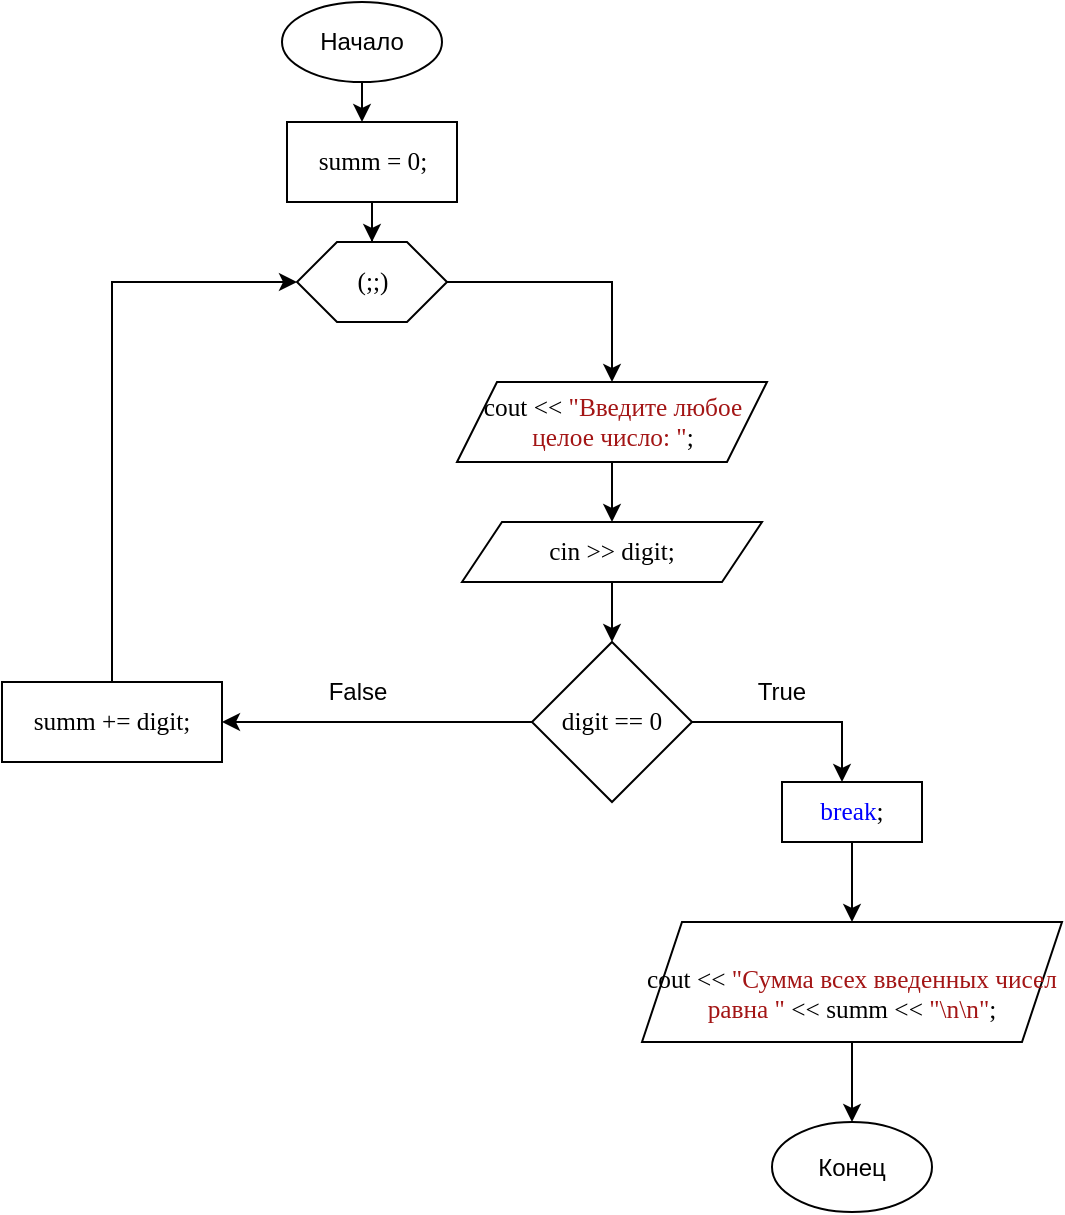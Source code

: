<mxfile version="16.0.0" type="github">
  <diagram name="Page-1" id="edf60f1a-56cd-e834-aa8a-f176f3a09ee4">
    <mxGraphModel dx="700" dy="1602" grid="1" gridSize="10" guides="1" tooltips="1" connect="1" arrows="1" fold="1" page="1" pageScale="1" pageWidth="1100" pageHeight="850" background="none" math="0" shadow="0">
      <root>
        <mxCell id="0" />
        <mxCell id="1" parent="0" />
        <mxCell id="CdQknOJhZPA8RuenyE7Q-14" value="" style="edgeStyle=orthogonalEdgeStyle;rounded=0;orthogonalLoop=1;jettySize=auto;html=1;" edge="1" parent="1" source="CdQknOJhZPA8RuenyE7Q-1">
          <mxGeometry relative="1" as="geometry">
            <mxPoint x="700" y="-740" as="targetPoint" />
          </mxGeometry>
        </mxCell>
        <mxCell id="CdQknOJhZPA8RuenyE7Q-1" value="Начало" style="ellipse;whiteSpace=wrap;html=1;" vertex="1" parent="1">
          <mxGeometry x="660" y="-800" width="80" height="40" as="geometry" />
        </mxCell>
        <mxCell id="CdQknOJhZPA8RuenyE7Q-15" value="" style="edgeStyle=orthogonalEdgeStyle;rounded=0;orthogonalLoop=1;jettySize=auto;html=1;" edge="1" parent="1" source="CdQknOJhZPA8RuenyE7Q-2" target="CdQknOJhZPA8RuenyE7Q-12">
          <mxGeometry relative="1" as="geometry" />
        </mxCell>
        <mxCell id="CdQknOJhZPA8RuenyE7Q-2" value="&lt;span lang=&quot;EN-US&quot; style=&quot;font-size: 9.5pt ; line-height: 107% ; font-family: &amp;#34;consolas&amp;#34; ; color: black&quot;&gt;summ = 0;&lt;/span&gt;" style="rounded=0;whiteSpace=wrap;html=1;" vertex="1" parent="1">
          <mxGeometry x="662.5" y="-740" width="85" height="40" as="geometry" />
        </mxCell>
        <mxCell id="CdQknOJhZPA8RuenyE7Q-18" value="" style="edgeStyle=orthogonalEdgeStyle;rounded=0;orthogonalLoop=1;jettySize=auto;html=1;" edge="1" parent="1" source="CdQknOJhZPA8RuenyE7Q-6" target="CdQknOJhZPA8RuenyE7Q-8">
          <mxGeometry relative="1" as="geometry" />
        </mxCell>
        <mxCell id="CdQknOJhZPA8RuenyE7Q-6" value="&lt;span lang=&quot;EN-US&quot; style=&quot;font-size: 9.5pt ; line-height: 107% ; font-family: &amp;#34;consolas&amp;#34;&quot;&gt;cin &amp;gt;&amp;gt; digit;&lt;/span&gt;" style="shape=parallelogram;perimeter=parallelogramPerimeter;whiteSpace=wrap;html=1;fixedSize=1;" vertex="1" parent="1">
          <mxGeometry x="750" y="-540" width="150" height="30" as="geometry" />
        </mxCell>
        <mxCell id="CdQknOJhZPA8RuenyE7Q-17" value="" style="edgeStyle=orthogonalEdgeStyle;rounded=0;orthogonalLoop=1;jettySize=auto;html=1;entryX=0.5;entryY=0;entryDx=0;entryDy=0;" edge="1" parent="1" source="CdQknOJhZPA8RuenyE7Q-7" target="CdQknOJhZPA8RuenyE7Q-6">
          <mxGeometry relative="1" as="geometry" />
        </mxCell>
        <mxCell id="CdQknOJhZPA8RuenyE7Q-7" value="&lt;span style=&quot;font-size: 9.5pt ; line-height: 107% ; font-family: &amp;#34;consolas&amp;#34; ; color: black&quot;&gt;cout &amp;lt;&amp;lt; &lt;/span&gt;&lt;span style=&quot;font-size: 9.5pt ; line-height: 107% ; font-family: &amp;#34;consolas&amp;#34; ; color: #a31515&quot;&gt;&quot;Введите любое целое число: &quot;&lt;/span&gt;&lt;span style=&quot;font-size: 9.5pt ; line-height: 107% ; font-family: &amp;#34;consolas&amp;#34; ; color: black&quot;&gt;;&lt;/span&gt;" style="shape=parallelogram;perimeter=parallelogramPerimeter;whiteSpace=wrap;html=1;fixedSize=1;" vertex="1" parent="1">
          <mxGeometry x="747.5" y="-610" width="155" height="40" as="geometry" />
        </mxCell>
        <mxCell id="CdQknOJhZPA8RuenyE7Q-19" value="" style="edgeStyle=orthogonalEdgeStyle;rounded=0;orthogonalLoop=1;jettySize=auto;html=1;" edge="1" parent="1" source="CdQknOJhZPA8RuenyE7Q-8" target="CdQknOJhZPA8RuenyE7Q-9">
          <mxGeometry relative="1" as="geometry">
            <Array as="points">
              <mxPoint x="940" y="-440" />
            </Array>
          </mxGeometry>
        </mxCell>
        <mxCell id="CdQknOJhZPA8RuenyE7Q-23" value="" style="edgeStyle=orthogonalEdgeStyle;rounded=0;orthogonalLoop=1;jettySize=auto;html=1;" edge="1" parent="1" source="CdQknOJhZPA8RuenyE7Q-8" target="CdQknOJhZPA8RuenyE7Q-11">
          <mxGeometry relative="1" as="geometry" />
        </mxCell>
        <mxCell id="CdQknOJhZPA8RuenyE7Q-8" value="&lt;span lang=&quot;EN-US&quot; style=&quot;font-size: 9.5pt ; line-height: 107% ; font-family: &amp;#34;consolas&amp;#34;&quot;&gt;digit == 0&lt;/span&gt;" style="rhombus;whiteSpace=wrap;html=1;" vertex="1" parent="1">
          <mxGeometry x="785" y="-480" width="80" height="80" as="geometry" />
        </mxCell>
        <mxCell id="CdQknOJhZPA8RuenyE7Q-21" value="" style="edgeStyle=orthogonalEdgeStyle;rounded=0;orthogonalLoop=1;jettySize=auto;html=1;" edge="1" parent="1" source="CdQknOJhZPA8RuenyE7Q-9" target="CdQknOJhZPA8RuenyE7Q-13">
          <mxGeometry relative="1" as="geometry" />
        </mxCell>
        <mxCell id="CdQknOJhZPA8RuenyE7Q-9" value="&lt;span lang=&quot;EN-US&quot; style=&quot;font-size: 9.5pt ; line-height: 107% ; font-family: &amp;#34;consolas&amp;#34; ; color: blue&quot;&gt;break&lt;/span&gt;&lt;span lang=&quot;EN-US&quot; style=&quot;font-size: 9.5pt ; line-height: 107% ; font-family: &amp;#34;consolas&amp;#34;&quot;&gt;;&lt;/span&gt;" style="rounded=0;whiteSpace=wrap;html=1;" vertex="1" parent="1">
          <mxGeometry x="910" y="-410" width="70" height="30" as="geometry" />
        </mxCell>
        <mxCell id="CdQknOJhZPA8RuenyE7Q-10" value="Конец" style="ellipse;whiteSpace=wrap;html=1;" vertex="1" parent="1">
          <mxGeometry x="905" y="-240" width="80" height="45" as="geometry" />
        </mxCell>
        <mxCell id="CdQknOJhZPA8RuenyE7Q-25" style="edgeStyle=orthogonalEdgeStyle;rounded=0;orthogonalLoop=1;jettySize=auto;html=1;entryX=0;entryY=0.5;entryDx=0;entryDy=0;" edge="1" parent="1" source="CdQknOJhZPA8RuenyE7Q-11" target="CdQknOJhZPA8RuenyE7Q-12">
          <mxGeometry relative="1" as="geometry">
            <mxPoint x="575" y="-660" as="targetPoint" />
            <Array as="points">
              <mxPoint x="575" y="-660" />
            </Array>
          </mxGeometry>
        </mxCell>
        <mxCell id="CdQknOJhZPA8RuenyE7Q-11" value="&lt;span style=&quot;font-size: 9.5pt ; line-height: 107% ; font-family: &amp;#34;consolas&amp;#34;&quot;&gt;summ += digit;&lt;/span&gt;" style="rounded=0;whiteSpace=wrap;html=1;" vertex="1" parent="1">
          <mxGeometry x="520" y="-460" width="110" height="40" as="geometry" />
        </mxCell>
        <mxCell id="CdQknOJhZPA8RuenyE7Q-16" style="edgeStyle=orthogonalEdgeStyle;rounded=0;orthogonalLoop=1;jettySize=auto;html=1;entryX=0.5;entryY=0;entryDx=0;entryDy=0;" edge="1" parent="1" source="CdQknOJhZPA8RuenyE7Q-12" target="CdQknOJhZPA8RuenyE7Q-7">
          <mxGeometry relative="1" as="geometry">
            <mxPoint x="850" y="-660" as="targetPoint" />
          </mxGeometry>
        </mxCell>
        <mxCell id="CdQknOJhZPA8RuenyE7Q-12" value="&lt;span style=&quot;font-family: &amp;#34;consolas&amp;#34; ; font-size: 12.667px&quot;&gt;(;;)&lt;/span&gt;" style="shape=hexagon;perimeter=hexagonPerimeter2;whiteSpace=wrap;html=1;fixedSize=1;" vertex="1" parent="1">
          <mxGeometry x="667.5" y="-680" width="75" height="40" as="geometry" />
        </mxCell>
        <mxCell id="CdQknOJhZPA8RuenyE7Q-22" value="" style="edgeStyle=orthogonalEdgeStyle;rounded=0;orthogonalLoop=1;jettySize=auto;html=1;" edge="1" parent="1" source="CdQknOJhZPA8RuenyE7Q-13" target="CdQknOJhZPA8RuenyE7Q-10">
          <mxGeometry relative="1" as="geometry" />
        </mxCell>
        <mxCell id="CdQknOJhZPA8RuenyE7Q-13" value="&lt;p class=&quot;MsoNormal&quot; style=&quot;margin-bottom: 0cm ; line-height: normal&quot;&gt;&lt;span style=&quot;font-size: 9.5pt ; font-family: &amp;#34;consolas&amp;#34;&quot;&gt;cout &amp;lt;&amp;lt; &lt;/span&gt;&lt;span style=&quot;font-size: 9.5pt ; font-family: &amp;#34;consolas&amp;#34; ; color: #a31515&quot;&gt;&quot;Сумма всех введенных чисел равна &quot;&lt;/span&gt;&lt;span style=&quot;font-size: 9.5pt ; font-family: &amp;#34;consolas&amp;#34;&quot;&gt; &amp;lt;&amp;lt; summ &amp;lt;&amp;lt; &lt;/span&gt;&lt;span style=&quot;font-size: 9.5pt ; font-family: &amp;#34;consolas&amp;#34; ; color: #a31515&quot;&gt;&quot;\n\n&quot;&lt;/span&gt;&lt;span style=&quot;font-size: 9.5pt ; font-family: &amp;#34;consolas&amp;#34;&quot;&gt;;&lt;/span&gt;&lt;/p&gt;" style="shape=parallelogram;perimeter=parallelogramPerimeter;whiteSpace=wrap;html=1;fixedSize=1;" vertex="1" parent="1">
          <mxGeometry x="840" y="-340" width="210" height="60" as="geometry" />
        </mxCell>
        <mxCell id="CdQknOJhZPA8RuenyE7Q-26" value="True" style="text;html=1;strokeColor=none;fillColor=none;align=center;verticalAlign=middle;whiteSpace=wrap;rounded=0;" vertex="1" parent="1">
          <mxGeometry x="880" y="-470" width="60" height="30" as="geometry" />
        </mxCell>
        <mxCell id="CdQknOJhZPA8RuenyE7Q-27" value="False" style="text;html=1;strokeColor=none;fillColor=none;align=center;verticalAlign=middle;whiteSpace=wrap;rounded=0;" vertex="1" parent="1">
          <mxGeometry x="667.5" y="-470" width="60" height="30" as="geometry" />
        </mxCell>
      </root>
    </mxGraphModel>
  </diagram>
</mxfile>
